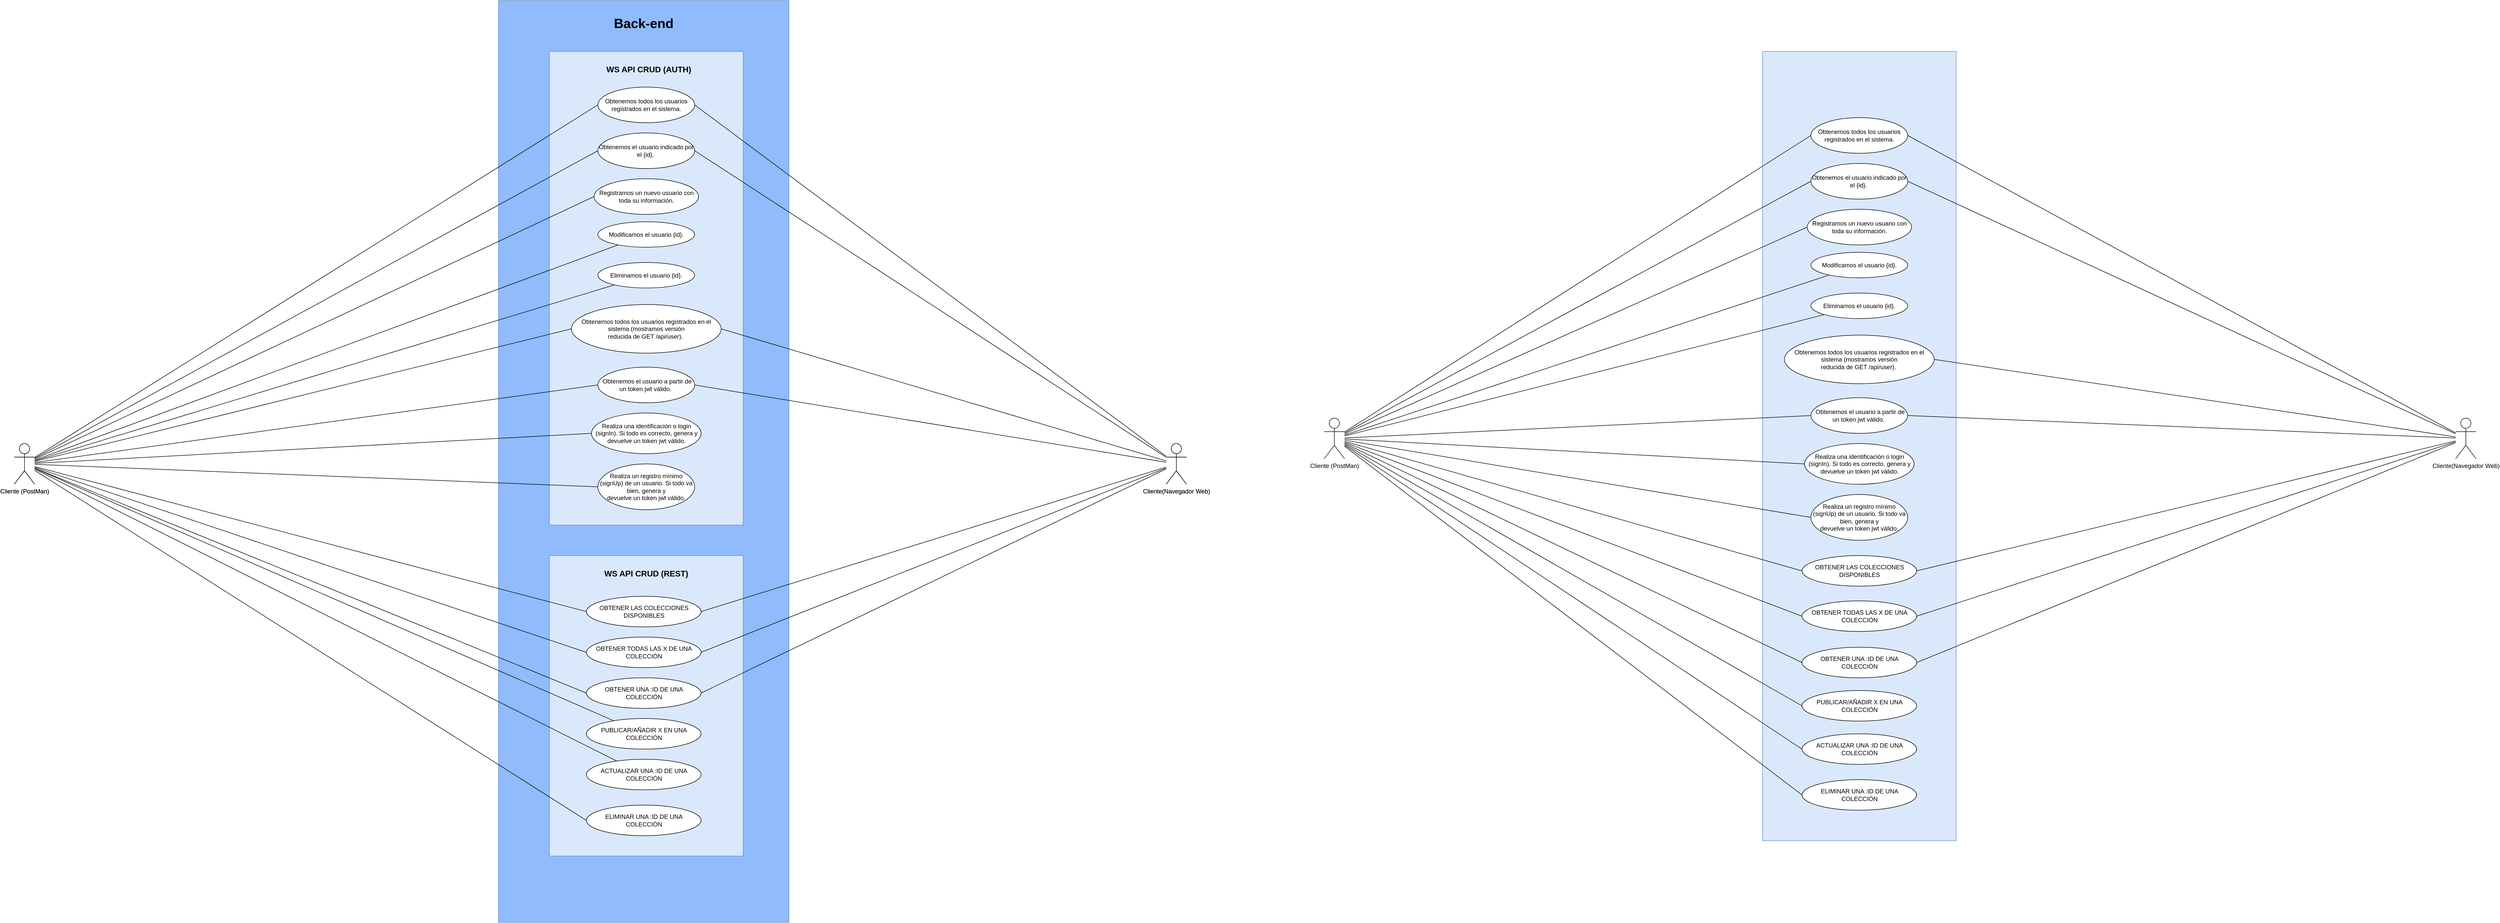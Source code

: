 <mxfile version="21.1.2" type="github">
  <diagram name="Página-1" id="gVADvGAhawYy6BavhGWH">
    <mxGraphModel dx="5626" dy="3461" grid="1" gridSize="10" guides="1" tooltips="1" connect="1" arrows="1" fold="1" page="1" pageScale="1" pageWidth="827" pageHeight="1169" math="0" shadow="0">
      <root>
        <mxCell id="0" />
        <mxCell id="1" parent="0" />
        <mxCell id="edaANY1ZYmfyy7NJtOQ1-2" value="" style="verticalLabelPosition=bottom;verticalAlign=top;html=1;shape=mxgraph.basic.rect;fillColor2=none;strokeWidth=1;size=20;indent=5;fillColor=#90BBFC;strokeColor=#6c8ebf;" vertex="1" parent="1">
          <mxGeometry x="100" y="-60" width="570" height="1810" as="geometry" />
        </mxCell>
        <mxCell id="2xWDJ4cLKkgiuLVgCQJJ-2" value="" style="html=1;dashed=0;whiteSpace=wrap;fillColor=#dae8fc;strokeColor=#6c8ebf;" parent="1" vertex="1">
          <mxGeometry x="200" y="40" width="380" height="930" as="geometry" />
        </mxCell>
        <mxCell id="2xWDJ4cLKkgiuLVgCQJJ-21" style="rounded=0;orthogonalLoop=1;jettySize=auto;html=1;entryX=0;entryY=0.5;entryDx=0;entryDy=0;endArrow=none;endFill=0;" parent="1" source="0kAU2ZbiwCrHughsUeTx-1" target="2xWDJ4cLKkgiuLVgCQJJ-8" edge="1">
          <mxGeometry relative="1" as="geometry" />
        </mxCell>
        <mxCell id="2xWDJ4cLKkgiuLVgCQJJ-22" style="rounded=0;orthogonalLoop=1;jettySize=auto;html=1;entryX=0;entryY=0.5;entryDx=0;entryDy=0;endArrow=none;endFill=0;" parent="1" source="0kAU2ZbiwCrHughsUeTx-1" target="2xWDJ4cLKkgiuLVgCQJJ-9" edge="1">
          <mxGeometry relative="1" as="geometry" />
        </mxCell>
        <mxCell id="2xWDJ4cLKkgiuLVgCQJJ-23" style="rounded=0;orthogonalLoop=1;jettySize=auto;html=1;endArrow=none;endFill=0;" parent="1" source="0kAU2ZbiwCrHughsUeTx-1" target="2xWDJ4cLKkgiuLVgCQJJ-10" edge="1">
          <mxGeometry relative="1" as="geometry" />
        </mxCell>
        <mxCell id="2xWDJ4cLKkgiuLVgCQJJ-24" style="rounded=0;orthogonalLoop=1;jettySize=auto;html=1;endArrow=none;endFill=0;" parent="1" source="0kAU2ZbiwCrHughsUeTx-1" target="2xWDJ4cLKkgiuLVgCQJJ-11" edge="1">
          <mxGeometry relative="1" as="geometry" />
        </mxCell>
        <mxCell id="2xWDJ4cLKkgiuLVgCQJJ-25" style="rounded=0;orthogonalLoop=1;jettySize=auto;html=1;entryX=0;entryY=0.5;entryDx=0;entryDy=0;endArrow=none;endFill=0;" parent="1" source="0kAU2ZbiwCrHughsUeTx-1" target="2xWDJ4cLKkgiuLVgCQJJ-12" edge="1">
          <mxGeometry relative="1" as="geometry" />
        </mxCell>
        <mxCell id="2xWDJ4cLKkgiuLVgCQJJ-26" style="rounded=0;orthogonalLoop=1;jettySize=auto;html=1;entryX=0;entryY=0.5;entryDx=0;entryDy=0;endArrow=none;endFill=0;" parent="1" source="0kAU2ZbiwCrHughsUeTx-1" target="2xWDJ4cLKkgiuLVgCQJJ-13" edge="1">
          <mxGeometry relative="1" as="geometry" />
        </mxCell>
        <mxCell id="2xWDJ4cLKkgiuLVgCQJJ-27" style="rounded=0;orthogonalLoop=1;jettySize=auto;html=1;entryX=0;entryY=0.5;entryDx=0;entryDy=0;endArrow=none;endFill=0;" parent="1" source="0kAU2ZbiwCrHughsUeTx-1" target="2xWDJ4cLKkgiuLVgCQJJ-14" edge="1">
          <mxGeometry relative="1" as="geometry" />
        </mxCell>
        <mxCell id="2xWDJ4cLKkgiuLVgCQJJ-28" style="rounded=0;orthogonalLoop=1;jettySize=auto;html=1;entryX=0;entryY=0.5;entryDx=0;entryDy=0;endArrow=none;endFill=0;" parent="1" source="0kAU2ZbiwCrHughsUeTx-1" target="2xWDJ4cLKkgiuLVgCQJJ-15" edge="1">
          <mxGeometry relative="1" as="geometry" />
        </mxCell>
        <mxCell id="0kAU2ZbiwCrHughsUeTx-1" value="Cliente (PostMan)" style="shape=umlActor;verticalLabelPosition=bottom;verticalAlign=top;html=1;outlineConnect=0;labelPosition=center;align=center;" parent="1" vertex="1">
          <mxGeometry x="-850" y="810" width="40" height="80" as="geometry" />
        </mxCell>
        <mxCell id="2xWDJ4cLKkgiuLVgCQJJ-29" style="rounded=0;orthogonalLoop=1;jettySize=auto;html=1;entryX=1;entryY=0.5;entryDx=0;entryDy=0;endArrow=none;endFill=0;" parent="1" source="0kAU2ZbiwCrHughsUeTx-9" target="2xWDJ4cLKkgiuLVgCQJJ-5" edge="1">
          <mxGeometry relative="1" as="geometry" />
        </mxCell>
        <mxCell id="2xWDJ4cLKkgiuLVgCQJJ-30" style="rounded=0;orthogonalLoop=1;jettySize=auto;html=1;entryX=1;entryY=0.5;entryDx=0;entryDy=0;endArrow=none;endFill=0;" parent="1" source="0kAU2ZbiwCrHughsUeTx-9" target="2xWDJ4cLKkgiuLVgCQJJ-8" edge="1">
          <mxGeometry relative="1" as="geometry" />
        </mxCell>
        <mxCell id="2xWDJ4cLKkgiuLVgCQJJ-31" style="rounded=0;orthogonalLoop=1;jettySize=auto;html=1;endArrow=none;endFill=0;entryX=1;entryY=0.5;entryDx=0;entryDy=0;" parent="1" source="0kAU2ZbiwCrHughsUeTx-9" target="2xWDJ4cLKkgiuLVgCQJJ-13" edge="1">
          <mxGeometry relative="1" as="geometry">
            <mxPoint x="500" y="700" as="targetPoint" />
          </mxGeometry>
        </mxCell>
        <mxCell id="2xWDJ4cLKkgiuLVgCQJJ-32" style="rounded=0;orthogonalLoop=1;jettySize=auto;html=1;entryX=1;entryY=0.5;entryDx=0;entryDy=0;endArrow=none;endFill=0;" parent="1" source="0kAU2ZbiwCrHughsUeTx-9" target="2xWDJ4cLKkgiuLVgCQJJ-12" edge="1">
          <mxGeometry relative="1" as="geometry" />
        </mxCell>
        <mxCell id="0kAU2ZbiwCrHughsUeTx-9" value="Cliente(Navegador Web)" style="shape=umlActor;verticalLabelPosition=bottom;verticalAlign=top;html=1;outlineConnect=0;labelPosition=center;align=center;" parent="1" vertex="1">
          <mxGeometry x="1410" y="810" width="40" height="80" as="geometry" />
        </mxCell>
        <mxCell id="2xWDJ4cLKkgiuLVgCQJJ-5" value="Obtenemos todos los usuarios registrados en el sistema." style="shape=ellipse;html=1;dashed=0;whiteSpace=wrap;perimeter=ellipsePerimeter;" parent="1" vertex="1">
          <mxGeometry x="295" y="110" width="190" height="70" as="geometry" />
        </mxCell>
        <mxCell id="2xWDJ4cLKkgiuLVgCQJJ-8" value="Obtenemos el usuario indicado por el {id}.&amp;nbsp;" style="shape=ellipse;html=1;dashed=0;whiteSpace=wrap;perimeter=ellipsePerimeter;" parent="1" vertex="1">
          <mxGeometry x="295" y="200" width="190" height="70" as="geometry" />
        </mxCell>
        <mxCell id="2xWDJ4cLKkgiuLVgCQJJ-9" value="Registramos un nuevo usuario con toda su información." style="shape=ellipse;html=1;dashed=0;whiteSpace=wrap;perimeter=ellipsePerimeter;" parent="1" vertex="1">
          <mxGeometry x="287.5" y="290" width="205" height="70" as="geometry" />
        </mxCell>
        <mxCell id="2xWDJ4cLKkgiuLVgCQJJ-10" value="Modificamos el usuario {id}." style="shape=ellipse;html=1;dashed=0;whiteSpace=wrap;perimeter=ellipsePerimeter;" parent="1" vertex="1">
          <mxGeometry x="295" y="374.5" width="190" height="50" as="geometry" />
        </mxCell>
        <mxCell id="2xWDJ4cLKkgiuLVgCQJJ-11" value="Eliminamos el usuario {id}." style="shape=ellipse;html=1;dashed=0;whiteSpace=wrap;perimeter=ellipsePerimeter;" parent="1" vertex="1">
          <mxGeometry x="295" y="454.5" width="190" height="50" as="geometry" />
        </mxCell>
        <mxCell id="2xWDJ4cLKkgiuLVgCQJJ-12" value="Obtenemos todos los usuarios registrados en el sistema (mostramos versión &lt;br/&gt;reducida de GET /api/user).&amp;nbsp;" style="shape=ellipse;html=1;dashed=0;whiteSpace=wrap;perimeter=ellipsePerimeter;" parent="1" vertex="1">
          <mxGeometry x="243.13" y="537" width="293.75" height="95.5" as="geometry" />
        </mxCell>
        <mxCell id="2xWDJ4cLKkgiuLVgCQJJ-13" value="&amp;nbsp;Obtenemos el usuario a partir de un token jwt válido.&amp;nbsp;" style="shape=ellipse;html=1;dashed=0;whiteSpace=wrap;perimeter=ellipsePerimeter;" parent="1" vertex="1">
          <mxGeometry x="295" y="660" width="190" height="70" as="geometry" />
        </mxCell>
        <mxCell id="2xWDJ4cLKkgiuLVgCQJJ-14" value="Realiza una identificación o login (signIn). Si todo es correcto, genera y &lt;br/&gt;devuelve un token jwt válido." style="shape=ellipse;html=1;dashed=0;whiteSpace=wrap;perimeter=ellipsePerimeter;" parent="1" vertex="1">
          <mxGeometry x="282.5" y="750" width="215" height="80" as="geometry" />
        </mxCell>
        <mxCell id="2xWDJ4cLKkgiuLVgCQJJ-15" value="Realiza un registro mínimo (signUp) de un usuario. Si todo va bien, genera y &lt;br/&gt;devuelve un token jwt válido." style="shape=ellipse;html=1;dashed=0;whiteSpace=wrap;perimeter=ellipsePerimeter;" parent="1" vertex="1">
          <mxGeometry x="295" y="850" width="190" height="90" as="geometry" />
        </mxCell>
        <mxCell id="2xWDJ4cLKkgiuLVgCQJJ-16" value="&lt;font style=&quot;font-size: 16px;&quot;&gt;&lt;b&gt;WS API CRUD (AUTH)&lt;/b&gt;&lt;/font&gt;" style="text;html=1;strokeColor=none;fillColor=none;align=center;verticalAlign=middle;whiteSpace=wrap;rounded=0;" parent="1" vertex="1">
          <mxGeometry x="310" y="60" width="170" height="30" as="geometry" />
        </mxCell>
        <mxCell id="2xWDJ4cLKkgiuLVgCQJJ-18" style="edgeStyle=orthogonalEdgeStyle;rounded=0;orthogonalLoop=1;jettySize=auto;html=1;exitX=0.5;exitY=1;exitDx=0;exitDy=0;" parent="1" source="2xWDJ4cLKkgiuLVgCQJJ-16" target="2xWDJ4cLKkgiuLVgCQJJ-16" edge="1">
          <mxGeometry relative="1" as="geometry" />
        </mxCell>
        <mxCell id="2xWDJ4cLKkgiuLVgCQJJ-20" style="rounded=0;orthogonalLoop=1;jettySize=auto;html=1;entryX=0;entryY=0.5;entryDx=0;entryDy=0;endArrow=none;endFill=0;" parent="1" source="0kAU2ZbiwCrHughsUeTx-1" target="2xWDJ4cLKkgiuLVgCQJJ-5" edge="1">
          <mxGeometry relative="1" as="geometry" />
        </mxCell>
        <mxCell id="2xWDJ4cLKkgiuLVgCQJJ-33" value="" style="html=1;dashed=0;whiteSpace=wrap;fillColor=#dae8fc;strokeColor=#6c8ebf;" parent="1" vertex="1">
          <mxGeometry x="200" y="1030" width="380" height="590" as="geometry" />
        </mxCell>
        <mxCell id="2xWDJ4cLKkgiuLVgCQJJ-34" style="rounded=0;orthogonalLoop=1;jettySize=auto;html=1;entryX=0;entryY=0.5;entryDx=0;entryDy=0;endArrow=none;endFill=0;" parent="1" source="2xWDJ4cLKkgiuLVgCQJJ-42" target="2xWDJ4cLKkgiuLVgCQJJ-49" edge="1">
          <mxGeometry relative="1" as="geometry" />
        </mxCell>
        <mxCell id="2xWDJ4cLKkgiuLVgCQJJ-35" style="rounded=0;orthogonalLoop=1;jettySize=auto;html=1;entryX=0;entryY=0.5;entryDx=0;entryDy=0;endArrow=none;endFill=0;" parent="1" source="2xWDJ4cLKkgiuLVgCQJJ-42" target="2xWDJ4cLKkgiuLVgCQJJ-50" edge="1">
          <mxGeometry relative="1" as="geometry" />
        </mxCell>
        <mxCell id="2xWDJ4cLKkgiuLVgCQJJ-36" style="rounded=0;orthogonalLoop=1;jettySize=auto;html=1;endArrow=none;endFill=0;" parent="1" source="2xWDJ4cLKkgiuLVgCQJJ-42" target="2xWDJ4cLKkgiuLVgCQJJ-51" edge="1">
          <mxGeometry relative="1" as="geometry" />
        </mxCell>
        <mxCell id="2xWDJ4cLKkgiuLVgCQJJ-37" style="rounded=0;orthogonalLoop=1;jettySize=auto;html=1;endArrow=none;endFill=0;" parent="1" source="2xWDJ4cLKkgiuLVgCQJJ-42" target="2xWDJ4cLKkgiuLVgCQJJ-52" edge="1">
          <mxGeometry relative="1" as="geometry" />
        </mxCell>
        <mxCell id="2xWDJ4cLKkgiuLVgCQJJ-62" style="rounded=0;orthogonalLoop=1;jettySize=auto;html=1;entryX=0;entryY=0.5;entryDx=0;entryDy=0;endArrow=none;endFill=0;" parent="1" source="2xWDJ4cLKkgiuLVgCQJJ-42" target="2xWDJ4cLKkgiuLVgCQJJ-60" edge="1">
          <mxGeometry relative="1" as="geometry" />
        </mxCell>
        <mxCell id="2xWDJ4cLKkgiuLVgCQJJ-42" value="Cliente (PostMan)" style="shape=umlActor;verticalLabelPosition=bottom;verticalAlign=top;html=1;outlineConnect=0;labelPosition=center;align=center;" parent="1" vertex="1">
          <mxGeometry x="-850" y="810" width="40" height="80" as="geometry" />
        </mxCell>
        <mxCell id="2xWDJ4cLKkgiuLVgCQJJ-43" style="rounded=0;orthogonalLoop=1;jettySize=auto;html=1;entryX=1;entryY=0.5;entryDx=0;entryDy=0;endArrow=none;endFill=0;" parent="1" source="2xWDJ4cLKkgiuLVgCQJJ-47" target="2xWDJ4cLKkgiuLVgCQJJ-48" edge="1">
          <mxGeometry relative="1" as="geometry" />
        </mxCell>
        <mxCell id="2xWDJ4cLKkgiuLVgCQJJ-44" style="rounded=0;orthogonalLoop=1;jettySize=auto;html=1;entryX=1;entryY=0.5;entryDx=0;entryDy=0;endArrow=none;endFill=0;" parent="1" source="2xWDJ4cLKkgiuLVgCQJJ-47" target="2xWDJ4cLKkgiuLVgCQJJ-49" edge="1">
          <mxGeometry relative="1" as="geometry" />
        </mxCell>
        <mxCell id="2xWDJ4cLKkgiuLVgCQJJ-61" style="rounded=0;orthogonalLoop=1;jettySize=auto;html=1;entryX=1;entryY=0.5;entryDx=0;entryDy=0;endArrow=none;endFill=0;" parent="1" source="2xWDJ4cLKkgiuLVgCQJJ-47" target="2xWDJ4cLKkgiuLVgCQJJ-50" edge="1">
          <mxGeometry relative="1" as="geometry" />
        </mxCell>
        <mxCell id="2xWDJ4cLKkgiuLVgCQJJ-47" value="Cliente(Navegador Web)" style="shape=umlActor;verticalLabelPosition=bottom;verticalAlign=top;html=1;outlineConnect=0;labelPosition=center;align=center;" parent="1" vertex="1">
          <mxGeometry x="1410" y="810" width="40" height="80" as="geometry" />
        </mxCell>
        <mxCell id="2xWDJ4cLKkgiuLVgCQJJ-48" value="OBTENER LAS COLECCIONES DISPONIBLES" style="shape=ellipse;html=1;dashed=0;whiteSpace=wrap;perimeter=ellipsePerimeter;" parent="1" vertex="1">
          <mxGeometry x="272.5" y="1110" width="225" height="60" as="geometry" />
        </mxCell>
        <mxCell id="2xWDJ4cLKkgiuLVgCQJJ-49" value="OBTENER TODAS LAS X DE UNA COLECCIÓN" style="shape=ellipse;html=1;dashed=0;whiteSpace=wrap;perimeter=ellipsePerimeter;" parent="1" vertex="1">
          <mxGeometry x="272.5" y="1190" width="225" height="60" as="geometry" />
        </mxCell>
        <mxCell id="2xWDJ4cLKkgiuLVgCQJJ-50" value="OBTENER UNA :ID DE UNA COLECCIÓN" style="shape=ellipse;html=1;dashed=0;whiteSpace=wrap;perimeter=ellipsePerimeter;" parent="1" vertex="1">
          <mxGeometry x="272.5" y="1270" width="225" height="60" as="geometry" />
        </mxCell>
        <mxCell id="2xWDJ4cLKkgiuLVgCQJJ-51" value="PUBLICAR/AÑADIR X EN UNA COLECCIÓN" style="shape=ellipse;html=1;dashed=0;whiteSpace=wrap;perimeter=ellipsePerimeter;" parent="1" vertex="1">
          <mxGeometry x="272.5" y="1350" width="225" height="60" as="geometry" />
        </mxCell>
        <mxCell id="2xWDJ4cLKkgiuLVgCQJJ-52" value="ACTUALIZAR UNA :ID DE UNA COLECCIÓN" style="shape=ellipse;html=1;dashed=0;whiteSpace=wrap;perimeter=ellipsePerimeter;" parent="1" vertex="1">
          <mxGeometry x="272.5" y="1430" width="225" height="60" as="geometry" />
        </mxCell>
        <mxCell id="2xWDJ4cLKkgiuLVgCQJJ-57" value="&lt;font style=&quot;font-size: 16px;&quot;&gt;&lt;b&gt;WS API CRUD (REST)&lt;/b&gt;&lt;/font&gt;" style="text;html=1;strokeColor=none;fillColor=none;align=center;verticalAlign=middle;whiteSpace=wrap;rounded=0;" parent="1" vertex="1">
          <mxGeometry x="305" y="1050" width="170" height="30" as="geometry" />
        </mxCell>
        <mxCell id="2xWDJ4cLKkgiuLVgCQJJ-58" style="edgeStyle=orthogonalEdgeStyle;rounded=0;orthogonalLoop=1;jettySize=auto;html=1;exitX=0.5;exitY=1;exitDx=0;exitDy=0;" parent="1" source="2xWDJ4cLKkgiuLVgCQJJ-57" target="2xWDJ4cLKkgiuLVgCQJJ-57" edge="1">
          <mxGeometry relative="1" as="geometry" />
        </mxCell>
        <mxCell id="2xWDJ4cLKkgiuLVgCQJJ-59" style="rounded=0;orthogonalLoop=1;jettySize=auto;html=1;entryX=0;entryY=0.5;entryDx=0;entryDy=0;endArrow=none;endFill=0;" parent="1" source="2xWDJ4cLKkgiuLVgCQJJ-42" target="2xWDJ4cLKkgiuLVgCQJJ-48" edge="1">
          <mxGeometry relative="1" as="geometry" />
        </mxCell>
        <mxCell id="2xWDJ4cLKkgiuLVgCQJJ-60" value="ELIMINAR UNA :ID DE UNA COLECCIÓN" style="shape=ellipse;html=1;dashed=0;whiteSpace=wrap;perimeter=ellipsePerimeter;" parent="1" vertex="1">
          <mxGeometry x="272.5" y="1520" width="225" height="60" as="geometry" />
        </mxCell>
        <mxCell id="2xWDJ4cLKkgiuLVgCQJJ-63" value="" style="html=1;dashed=0;whiteSpace=wrap;fillColor=#dae8fc;strokeColor=#6c8ebf;" parent="1" vertex="1">
          <mxGeometry x="2580" y="40" width="380" height="1550" as="geometry" />
        </mxCell>
        <mxCell id="2xWDJ4cLKkgiuLVgCQJJ-64" style="rounded=0;orthogonalLoop=1;jettySize=auto;html=1;entryX=0;entryY=0.5;entryDx=0;entryDy=0;endArrow=none;endFill=0;" parent="1" source="2xWDJ4cLKkgiuLVgCQJJ-72" target="2xWDJ4cLKkgiuLVgCQJJ-79" edge="1">
          <mxGeometry relative="1" as="geometry" />
        </mxCell>
        <mxCell id="2xWDJ4cLKkgiuLVgCQJJ-65" style="rounded=0;orthogonalLoop=1;jettySize=auto;html=1;entryX=0;entryY=0.5;entryDx=0;entryDy=0;endArrow=none;endFill=0;" parent="1" source="2xWDJ4cLKkgiuLVgCQJJ-72" target="2xWDJ4cLKkgiuLVgCQJJ-80" edge="1">
          <mxGeometry relative="1" as="geometry" />
        </mxCell>
        <mxCell id="2xWDJ4cLKkgiuLVgCQJJ-66" style="rounded=0;orthogonalLoop=1;jettySize=auto;html=1;endArrow=none;endFill=0;" parent="1" source="2xWDJ4cLKkgiuLVgCQJJ-72" target="2xWDJ4cLKkgiuLVgCQJJ-81" edge="1">
          <mxGeometry relative="1" as="geometry" />
        </mxCell>
        <mxCell id="2xWDJ4cLKkgiuLVgCQJJ-67" style="rounded=0;orthogonalLoop=1;jettySize=auto;html=1;endArrow=none;endFill=0;" parent="1" source="2xWDJ4cLKkgiuLVgCQJJ-72" target="2xWDJ4cLKkgiuLVgCQJJ-82" edge="1">
          <mxGeometry relative="1" as="geometry" />
        </mxCell>
        <mxCell id="2xWDJ4cLKkgiuLVgCQJJ-69" style="rounded=0;orthogonalLoop=1;jettySize=auto;html=1;entryX=0;entryY=0.5;entryDx=0;entryDy=0;endArrow=none;endFill=0;" parent="1" source="2xWDJ4cLKkgiuLVgCQJJ-72" target="2xWDJ4cLKkgiuLVgCQJJ-84" edge="1">
          <mxGeometry relative="1" as="geometry" />
        </mxCell>
        <mxCell id="2xWDJ4cLKkgiuLVgCQJJ-70" style="rounded=0;orthogonalLoop=1;jettySize=auto;html=1;entryX=0;entryY=0.5;entryDx=0;entryDy=0;endArrow=none;endFill=0;" parent="1" source="2xWDJ4cLKkgiuLVgCQJJ-72" target="2xWDJ4cLKkgiuLVgCQJJ-85" edge="1">
          <mxGeometry relative="1" as="geometry" />
        </mxCell>
        <mxCell id="2xWDJ4cLKkgiuLVgCQJJ-71" style="rounded=0;orthogonalLoop=1;jettySize=auto;html=1;entryX=0;entryY=0.5;entryDx=0;entryDy=0;endArrow=none;endFill=0;" parent="1" source="2xWDJ4cLKkgiuLVgCQJJ-72" target="2xWDJ4cLKkgiuLVgCQJJ-86" edge="1">
          <mxGeometry relative="1" as="geometry" />
        </mxCell>
        <mxCell id="2xWDJ4cLKkgiuLVgCQJJ-72" value="Cliente (PostMan)" style="shape=umlActor;verticalLabelPosition=bottom;verticalAlign=top;html=1;outlineConnect=0;labelPosition=center;align=center;" parent="1" vertex="1">
          <mxGeometry x="1720" y="760" width="40" height="80" as="geometry" />
        </mxCell>
        <mxCell id="2xWDJ4cLKkgiuLVgCQJJ-73" style="rounded=0;orthogonalLoop=1;jettySize=auto;html=1;entryX=1;entryY=0.5;entryDx=0;entryDy=0;endArrow=none;endFill=0;" parent="1" source="2xWDJ4cLKkgiuLVgCQJJ-77" target="2xWDJ4cLKkgiuLVgCQJJ-78" edge="1">
          <mxGeometry relative="1" as="geometry" />
        </mxCell>
        <mxCell id="2xWDJ4cLKkgiuLVgCQJJ-74" style="rounded=0;orthogonalLoop=1;jettySize=auto;html=1;entryX=1;entryY=0.5;entryDx=0;entryDy=0;endArrow=none;endFill=0;" parent="1" source="2xWDJ4cLKkgiuLVgCQJJ-77" target="2xWDJ4cLKkgiuLVgCQJJ-79" edge="1">
          <mxGeometry relative="1" as="geometry" />
        </mxCell>
        <mxCell id="2xWDJ4cLKkgiuLVgCQJJ-75" style="rounded=0;orthogonalLoop=1;jettySize=auto;html=1;endArrow=none;endFill=0;entryX=1;entryY=0.5;entryDx=0;entryDy=0;" parent="1" source="2xWDJ4cLKkgiuLVgCQJJ-77" target="2xWDJ4cLKkgiuLVgCQJJ-84" edge="1">
          <mxGeometry relative="1" as="geometry">
            <mxPoint x="2880" y="760" as="targetPoint" />
          </mxGeometry>
        </mxCell>
        <mxCell id="2xWDJ4cLKkgiuLVgCQJJ-76" style="rounded=0;orthogonalLoop=1;jettySize=auto;html=1;entryX=1;entryY=0.5;entryDx=0;entryDy=0;endArrow=none;endFill=0;" parent="1" source="2xWDJ4cLKkgiuLVgCQJJ-77" target="2xWDJ4cLKkgiuLVgCQJJ-83" edge="1">
          <mxGeometry relative="1" as="geometry" />
        </mxCell>
        <mxCell id="2xWDJ4cLKkgiuLVgCQJJ-77" value="Cliente(Navegador Web)" style="shape=umlActor;verticalLabelPosition=bottom;verticalAlign=top;html=1;outlineConnect=0;labelPosition=center;align=center;" parent="1" vertex="1">
          <mxGeometry x="3940" y="760" width="40" height="80" as="geometry" />
        </mxCell>
        <mxCell id="2xWDJ4cLKkgiuLVgCQJJ-78" value="Obtenemos todos los usuarios registrados en el sistema." style="shape=ellipse;html=1;dashed=0;whiteSpace=wrap;perimeter=ellipsePerimeter;" parent="1" vertex="1">
          <mxGeometry x="2675" y="170" width="190" height="70" as="geometry" />
        </mxCell>
        <mxCell id="2xWDJ4cLKkgiuLVgCQJJ-79" value="Obtenemos el usuario indicado por el {id}.&amp;nbsp;" style="shape=ellipse;html=1;dashed=0;whiteSpace=wrap;perimeter=ellipsePerimeter;" parent="1" vertex="1">
          <mxGeometry x="2675" y="260" width="190" height="70" as="geometry" />
        </mxCell>
        <mxCell id="2xWDJ4cLKkgiuLVgCQJJ-80" value="Registramos un nuevo usuario con toda su información." style="shape=ellipse;html=1;dashed=0;whiteSpace=wrap;perimeter=ellipsePerimeter;" parent="1" vertex="1">
          <mxGeometry x="2667.5" y="350" width="205" height="70" as="geometry" />
        </mxCell>
        <mxCell id="2xWDJ4cLKkgiuLVgCQJJ-81" value="Modificamos el usuario {id}." style="shape=ellipse;html=1;dashed=0;whiteSpace=wrap;perimeter=ellipsePerimeter;" parent="1" vertex="1">
          <mxGeometry x="2675" y="434.5" width="190" height="50" as="geometry" />
        </mxCell>
        <mxCell id="2xWDJ4cLKkgiuLVgCQJJ-82" value="Eliminamos el usuario {id}." style="shape=ellipse;html=1;dashed=0;whiteSpace=wrap;perimeter=ellipsePerimeter;" parent="1" vertex="1">
          <mxGeometry x="2675" y="514.5" width="190" height="50" as="geometry" />
        </mxCell>
        <mxCell id="2xWDJ4cLKkgiuLVgCQJJ-83" value="Obtenemos todos los usuarios registrados en el sistema (mostramos versión &lt;br/&gt;reducida de GET /api/user).&amp;nbsp;" style="shape=ellipse;html=1;dashed=0;whiteSpace=wrap;perimeter=ellipsePerimeter;" parent="1" vertex="1">
          <mxGeometry x="2623.13" y="597" width="293.75" height="95.5" as="geometry" />
        </mxCell>
        <mxCell id="2xWDJ4cLKkgiuLVgCQJJ-84" value="&amp;nbsp;Obtenemos el usuario a partir de un token jwt válido.&amp;nbsp;" style="shape=ellipse;html=1;dashed=0;whiteSpace=wrap;perimeter=ellipsePerimeter;" parent="1" vertex="1">
          <mxGeometry x="2675" y="720" width="190" height="70" as="geometry" />
        </mxCell>
        <mxCell id="2xWDJ4cLKkgiuLVgCQJJ-85" value="Realiza una identificación o login (signIn). Si todo es correcto, genera y &lt;br/&gt;devuelve un token jwt válido." style="shape=ellipse;html=1;dashed=0;whiteSpace=wrap;perimeter=ellipsePerimeter;" parent="1" vertex="1">
          <mxGeometry x="2662.5" y="810" width="215" height="80" as="geometry" />
        </mxCell>
        <mxCell id="2xWDJ4cLKkgiuLVgCQJJ-86" value="Realiza un registro mínimo (signUp) de un usuario. Si todo va bien, genera y &lt;br/&gt;devuelve un token jwt válido." style="shape=ellipse;html=1;dashed=0;whiteSpace=wrap;perimeter=ellipsePerimeter;" parent="1" vertex="1">
          <mxGeometry x="2675" y="910" width="190" height="90" as="geometry" />
        </mxCell>
        <mxCell id="2xWDJ4cLKkgiuLVgCQJJ-87" value="&lt;font style=&quot;font-size: 26px;&quot;&gt;&lt;b style=&quot;font-size: 26px;&quot;&gt;Back-end&lt;/b&gt;&lt;/font&gt;" style="text;html=1;strokeColor=none;fillColor=none;align=center;verticalAlign=middle;whiteSpace=wrap;rounded=0;fontSize=26;" parent="1" vertex="1">
          <mxGeometry x="300" y="-30" width="170" height="30" as="geometry" />
        </mxCell>
        <mxCell id="2xWDJ4cLKkgiuLVgCQJJ-88" style="edgeStyle=orthogonalEdgeStyle;rounded=0;orthogonalLoop=1;jettySize=auto;html=1;exitX=0.5;exitY=1;exitDx=0;exitDy=0;" parent="1" source="2xWDJ4cLKkgiuLVgCQJJ-87" target="2xWDJ4cLKkgiuLVgCQJJ-87" edge="1">
          <mxGeometry relative="1" as="geometry" />
        </mxCell>
        <mxCell id="2xWDJ4cLKkgiuLVgCQJJ-89" style="rounded=0;orthogonalLoop=1;jettySize=auto;html=1;entryX=0;entryY=0.5;entryDx=0;entryDy=0;endArrow=none;endFill=0;" parent="1" source="2xWDJ4cLKkgiuLVgCQJJ-72" target="2xWDJ4cLKkgiuLVgCQJJ-78" edge="1">
          <mxGeometry relative="1" as="geometry" />
        </mxCell>
        <mxCell id="2xWDJ4cLKkgiuLVgCQJJ-91" style="rounded=0;orthogonalLoop=1;jettySize=auto;html=1;entryX=0;entryY=0.5;entryDx=0;entryDy=0;endArrow=none;endFill=0;" parent="1" source="2xWDJ4cLKkgiuLVgCQJJ-72" target="2xWDJ4cLKkgiuLVgCQJJ-102" edge="1">
          <mxGeometry relative="1" as="geometry">
            <mxPoint x="2160" y="1410.736" as="sourcePoint" />
          </mxGeometry>
        </mxCell>
        <mxCell id="2xWDJ4cLKkgiuLVgCQJJ-92" style="rounded=0;orthogonalLoop=1;jettySize=auto;html=1;entryX=0;entryY=0.5;entryDx=0;entryDy=0;endArrow=none;endFill=0;" parent="1" source="2xWDJ4cLKkgiuLVgCQJJ-72" target="2xWDJ4cLKkgiuLVgCQJJ-103" edge="1">
          <mxGeometry relative="1" as="geometry">
            <mxPoint x="2160" y="1413.985" as="sourcePoint" />
          </mxGeometry>
        </mxCell>
        <mxCell id="2xWDJ4cLKkgiuLVgCQJJ-93" style="rounded=0;orthogonalLoop=1;jettySize=auto;html=1;endArrow=none;endFill=0;entryX=0;entryY=0.5;entryDx=0;entryDy=0;" parent="1" source="2xWDJ4cLKkgiuLVgCQJJ-72" target="2xWDJ4cLKkgiuLVgCQJJ-104" edge="1">
          <mxGeometry relative="1" as="geometry">
            <mxPoint x="1810" y="520" as="sourcePoint" />
          </mxGeometry>
        </mxCell>
        <mxCell id="2xWDJ4cLKkgiuLVgCQJJ-94" style="rounded=0;orthogonalLoop=1;jettySize=auto;html=1;endArrow=none;endFill=0;entryX=0;entryY=0.5;entryDx=0;entryDy=0;" parent="1" source="2xWDJ4cLKkgiuLVgCQJJ-72" target="2xWDJ4cLKkgiuLVgCQJJ-105" edge="1">
          <mxGeometry relative="1" as="geometry">
            <mxPoint x="2160" y="1419.472" as="sourcePoint" />
          </mxGeometry>
        </mxCell>
        <mxCell id="2xWDJ4cLKkgiuLVgCQJJ-95" style="rounded=0;orthogonalLoop=1;jettySize=auto;html=1;entryX=0;entryY=0.5;entryDx=0;entryDy=0;endArrow=none;endFill=0;" parent="1" source="2xWDJ4cLKkgiuLVgCQJJ-72" target="2xWDJ4cLKkgiuLVgCQJJ-109" edge="1">
          <mxGeometry relative="1" as="geometry">
            <mxPoint x="2160" y="1424.137" as="sourcePoint" />
          </mxGeometry>
        </mxCell>
        <mxCell id="2xWDJ4cLKkgiuLVgCQJJ-97" style="rounded=0;orthogonalLoop=1;jettySize=auto;html=1;entryX=1;entryY=0.5;entryDx=0;entryDy=0;endArrow=none;endFill=0;" parent="1" source="2xWDJ4cLKkgiuLVgCQJJ-77" target="2xWDJ4cLKkgiuLVgCQJJ-101" edge="1">
          <mxGeometry relative="1" as="geometry">
            <mxPoint x="3370" y="1408.052" as="sourcePoint" />
          </mxGeometry>
        </mxCell>
        <mxCell id="2xWDJ4cLKkgiuLVgCQJJ-98" style="rounded=0;orthogonalLoop=1;jettySize=auto;html=1;entryX=1;entryY=0.5;entryDx=0;entryDy=0;endArrow=none;endFill=0;" parent="1" source="2xWDJ4cLKkgiuLVgCQJJ-77" target="2xWDJ4cLKkgiuLVgCQJJ-102" edge="1">
          <mxGeometry relative="1" as="geometry">
            <mxPoint x="3370" y="1411.056" as="sourcePoint" />
          </mxGeometry>
        </mxCell>
        <mxCell id="2xWDJ4cLKkgiuLVgCQJJ-99" style="rounded=0;orthogonalLoop=1;jettySize=auto;html=1;entryX=1;entryY=0.5;entryDx=0;entryDy=0;endArrow=none;endFill=0;" parent="1" source="2xWDJ4cLKkgiuLVgCQJJ-77" target="2xWDJ4cLKkgiuLVgCQJJ-103" edge="1">
          <mxGeometry relative="1" as="geometry">
            <mxPoint x="3370" y="1414.061" as="sourcePoint" />
          </mxGeometry>
        </mxCell>
        <mxCell id="2xWDJ4cLKkgiuLVgCQJJ-101" value="OBTENER LAS COLECCIONES DISPONIBLES" style="shape=ellipse;html=1;dashed=0;whiteSpace=wrap;perimeter=ellipsePerimeter;" parent="1" vertex="1">
          <mxGeometry x="2657.5" y="1030" width="225" height="60" as="geometry" />
        </mxCell>
        <mxCell id="2xWDJ4cLKkgiuLVgCQJJ-102" value="OBTENER TODAS LAS X DE UNA COLECCIÓN" style="shape=ellipse;html=1;dashed=0;whiteSpace=wrap;perimeter=ellipsePerimeter;" parent="1" vertex="1">
          <mxGeometry x="2657.5" y="1119" width="225" height="60" as="geometry" />
        </mxCell>
        <mxCell id="2xWDJ4cLKkgiuLVgCQJJ-103" value="OBTENER UNA :ID DE UNA COLECCIÓN" style="shape=ellipse;html=1;dashed=0;whiteSpace=wrap;perimeter=ellipsePerimeter;" parent="1" vertex="1">
          <mxGeometry x="2657.5" y="1210" width="225" height="60" as="geometry" />
        </mxCell>
        <mxCell id="2xWDJ4cLKkgiuLVgCQJJ-104" value="PUBLICAR/AÑADIR X EN UNA COLECCIÓN" style="shape=ellipse;html=1;dashed=0;whiteSpace=wrap;perimeter=ellipsePerimeter;" parent="1" vertex="1">
          <mxGeometry x="2657.51" y="1295" width="225" height="60" as="geometry" />
        </mxCell>
        <mxCell id="2xWDJ4cLKkgiuLVgCQJJ-105" value="ACTUALIZAR UNA :ID DE UNA COLECCIÓN" style="shape=ellipse;html=1;dashed=0;whiteSpace=wrap;perimeter=ellipsePerimeter;" parent="1" vertex="1">
          <mxGeometry x="2657.51" y="1380" width="225" height="60" as="geometry" />
        </mxCell>
        <mxCell id="2xWDJ4cLKkgiuLVgCQJJ-107" style="edgeStyle=orthogonalEdgeStyle;rounded=0;orthogonalLoop=1;jettySize=auto;html=1;exitX=0.5;exitY=1;exitDx=0;exitDy=0;" parent="1" edge="1">
          <mxGeometry relative="1" as="geometry">
            <mxPoint x="2750" y="1170" as="sourcePoint" />
            <mxPoint x="2750" y="1170" as="targetPoint" />
          </mxGeometry>
        </mxCell>
        <mxCell id="2xWDJ4cLKkgiuLVgCQJJ-108" style="rounded=0;orthogonalLoop=1;jettySize=auto;html=1;entryX=0;entryY=0.5;entryDx=0;entryDy=0;endArrow=none;endFill=0;" parent="1" source="2xWDJ4cLKkgiuLVgCQJJ-72" target="2xWDJ4cLKkgiuLVgCQJJ-101" edge="1">
          <mxGeometry relative="1" as="geometry">
            <mxPoint x="2160" y="1407.487" as="sourcePoint" />
          </mxGeometry>
        </mxCell>
        <mxCell id="2xWDJ4cLKkgiuLVgCQJJ-109" value="ELIMINAR UNA :ID DE UNA COLECCIÓN" style="shape=ellipse;html=1;dashed=0;whiteSpace=wrap;perimeter=ellipsePerimeter;" parent="1" vertex="1">
          <mxGeometry x="2657.5" y="1470" width="225" height="60" as="geometry" />
        </mxCell>
      </root>
    </mxGraphModel>
  </diagram>
</mxfile>
